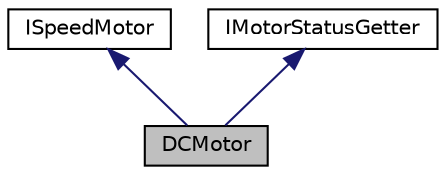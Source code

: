 digraph "DCMotor"
{
  edge [fontname="Helvetica",fontsize="10",labelfontname="Helvetica",labelfontsize="10"];
  node [fontname="Helvetica",fontsize="10",shape=record];
  Node3 [label="DCMotor",height=0.2,width=0.4,color="black", fillcolor="grey75", style="filled", fontcolor="black"];
  Node4 -> Node3 [dir="back",color="midnightblue",fontsize="10",style="solid",fontname="Helvetica"];
  Node4 [label="ISpeedMotor",height=0.2,width=0.4,color="black", fillcolor="white", style="filled",URL="$class_i_speed_motor.html"];
  Node5 -> Node3 [dir="back",color="midnightblue",fontsize="10",style="solid",fontname="Helvetica"];
  Node5 [label="IMotorStatusGetter",height=0.2,width=0.4,color="black", fillcolor="white", style="filled",URL="$class_i_motor_status_getter.html"];
}
